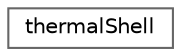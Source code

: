 digraph "Graphical Class Hierarchy"
{
 // LATEX_PDF_SIZE
  bgcolor="transparent";
  edge [fontname=Helvetica,fontsize=10,labelfontname=Helvetica,labelfontsize=10];
  node [fontname=Helvetica,fontsize=10,shape=box,height=0.2,width=0.4];
  rankdir="LR";
  Node0 [id="Node000000",label="thermalShell",height=0.2,width=0.4,color="grey40", fillcolor="white", style="filled",URL="$classFoam_1_1regionFaModels_1_1thermalShell.html",tooltip="Thermal-shell finite-area model. It solves the energy equation in 2D. The coupling with the 3D region..."];
}
